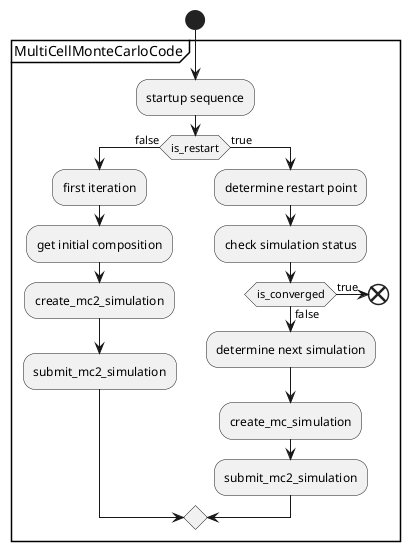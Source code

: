 @startuml
start
partition MultiCellMonteCarloCode {
    :startup sequence;
    if (is_restart) then (false)
        :first iteration;
        :get initial composition;
        :create_mc2_simulation;
        :submit_mc2_simulation;
        '(A)
        'detach
    else (true)
        :determine restart point;
        :check simulation status;
        if (is_converged) then (false)
            :determine next simulation;
            :create_mc_simulation;
            :submit_mc2_simulation;
            '(A)
            'detach

        else (true)
            end
        endif
    endif

}


@enduml